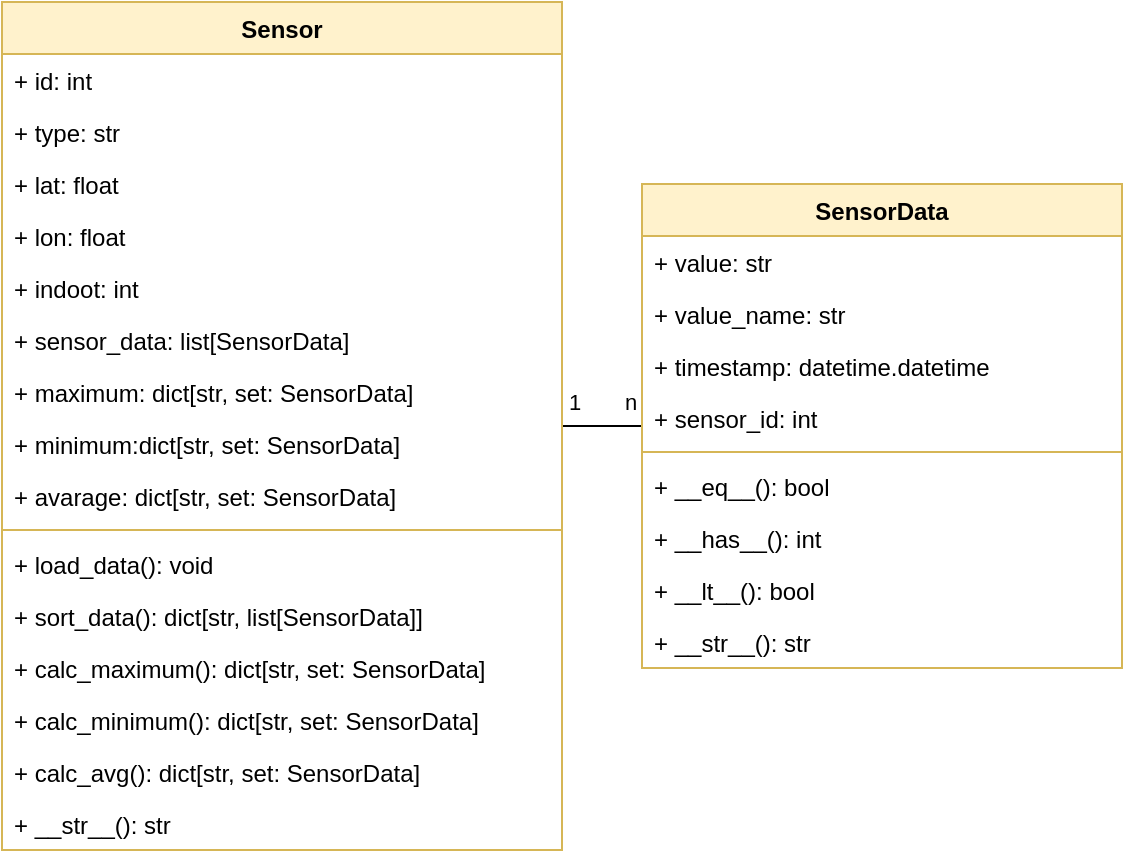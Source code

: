 <mxfile version="20.8.10" type="device" pages="2"><diagram name="Klassendiagramm" id="fnMVqeEOYJR4kWAXItFT"><mxGraphModel dx="526" dy="2151" grid="1" gridSize="10" guides="1" tooltips="1" connect="1" arrows="1" fold="1" page="1" pageScale="1" pageWidth="827" pageHeight="1169" math="0" shadow="0"><root><mxCell id="3HQV4Jy5ktPSQakiJ1Hj-0"/><mxCell id="3HQV4Jy5ktPSQakiJ1Hj-1" parent="3HQV4Jy5ktPSQakiJ1Hj-0"/><mxCell id="et2WI013PXlEvmsH1U_e-0" style="edgeStyle=orthogonalEdgeStyle;rounded=0;orthogonalLoop=1;jettySize=auto;html=1;endArrow=none;endFill=0;" edge="1" parent="3HQV4Jy5ktPSQakiJ1Hj-1" source="et2WI013PXlEvmsH1U_e-3" target="et2WI013PXlEvmsH1U_e-20"><mxGeometry relative="1" as="geometry"><Array as="points"><mxPoint x="310" y="-908"/><mxPoint x="310" y="-908"/></Array></mxGeometry></mxCell><mxCell id="et2WI013PXlEvmsH1U_e-1" value="1" style="edgeLabel;html=1;align=center;verticalAlign=middle;resizable=0;points=[];" vertex="1" connectable="0" parent="et2WI013PXlEvmsH1U_e-0"><mxGeometry x="-0.717" relative="1" as="geometry"><mxPoint y="-12" as="offset"/></mxGeometry></mxCell><mxCell id="et2WI013PXlEvmsH1U_e-2" value="n" style="edgeLabel;html=1;align=center;verticalAlign=middle;resizable=0;points=[];" vertex="1" connectable="0" parent="et2WI013PXlEvmsH1U_e-0"><mxGeometry x="0.7" relative="1" as="geometry"><mxPoint y="-12" as="offset"/></mxGeometry></mxCell><mxCell id="et2WI013PXlEvmsH1U_e-3" value="Sensor" style="swimlane;fontStyle=1;align=center;verticalAlign=top;childLayout=stackLayout;horizontal=1;startSize=26;horizontalStack=0;resizeParent=1;resizeParentMax=0;resizeLast=0;collapsible=1;marginBottom=0;fillColor=#fff2cc;strokeColor=#d6b656;" vertex="1" parent="3HQV4Jy5ktPSQakiJ1Hj-1"><mxGeometry x="40" y="-1120" width="280" height="424" as="geometry"/></mxCell><mxCell id="et2WI013PXlEvmsH1U_e-4" value="+ id: int" style="text;strokeColor=none;fillColor=none;align=left;verticalAlign=top;spacingLeft=4;spacingRight=4;overflow=hidden;rotatable=0;points=[[0,0.5],[1,0.5]];portConstraint=eastwest;" vertex="1" parent="et2WI013PXlEvmsH1U_e-3"><mxGeometry y="26" width="280" height="26" as="geometry"/></mxCell><mxCell id="et2WI013PXlEvmsH1U_e-5" value="+ type: str" style="text;strokeColor=none;fillColor=none;align=left;verticalAlign=top;spacingLeft=4;spacingRight=4;overflow=hidden;rotatable=0;points=[[0,0.5],[1,0.5]];portConstraint=eastwest;" vertex="1" parent="et2WI013PXlEvmsH1U_e-3"><mxGeometry y="52" width="280" height="26" as="geometry"/></mxCell><mxCell id="et2WI013PXlEvmsH1U_e-6" value="+ lat: float" style="text;strokeColor=none;fillColor=none;align=left;verticalAlign=top;spacingLeft=4;spacingRight=4;overflow=hidden;rotatable=0;points=[[0,0.5],[1,0.5]];portConstraint=eastwest;" vertex="1" parent="et2WI013PXlEvmsH1U_e-3"><mxGeometry y="78" width="280" height="26" as="geometry"/></mxCell><mxCell id="et2WI013PXlEvmsH1U_e-7" value="+ lon: float" style="text;strokeColor=none;fillColor=none;align=left;verticalAlign=top;spacingLeft=4;spacingRight=4;overflow=hidden;rotatable=0;points=[[0,0.5],[1,0.5]];portConstraint=eastwest;" vertex="1" parent="et2WI013PXlEvmsH1U_e-3"><mxGeometry y="104" width="280" height="26" as="geometry"/></mxCell><mxCell id="et2WI013PXlEvmsH1U_e-8" value="+ indoot: int" style="text;strokeColor=none;fillColor=none;align=left;verticalAlign=top;spacingLeft=4;spacingRight=4;overflow=hidden;rotatable=0;points=[[0,0.5],[1,0.5]];portConstraint=eastwest;" vertex="1" parent="et2WI013PXlEvmsH1U_e-3"><mxGeometry y="130" width="280" height="26" as="geometry"/></mxCell><mxCell id="et2WI013PXlEvmsH1U_e-9" value="+ sensor_data: list[SensorData]" style="text;strokeColor=none;fillColor=none;align=left;verticalAlign=top;spacingLeft=4;spacingRight=4;overflow=hidden;rotatable=0;points=[[0,0.5],[1,0.5]];portConstraint=eastwest;" vertex="1" parent="et2WI013PXlEvmsH1U_e-3"><mxGeometry y="156" width="280" height="26" as="geometry"/></mxCell><mxCell id="et2WI013PXlEvmsH1U_e-10" value="+ maximum: dict[str, set: SensorData]" style="text;strokeColor=none;fillColor=none;align=left;verticalAlign=top;spacingLeft=4;spacingRight=4;overflow=hidden;rotatable=0;points=[[0,0.5],[1,0.5]];portConstraint=eastwest;" vertex="1" parent="et2WI013PXlEvmsH1U_e-3"><mxGeometry y="182" width="280" height="26" as="geometry"/></mxCell><mxCell id="et2WI013PXlEvmsH1U_e-11" value="+ minimum:dict[str, set: SensorData]" style="text;strokeColor=none;fillColor=none;align=left;verticalAlign=top;spacingLeft=4;spacingRight=4;overflow=hidden;rotatable=0;points=[[0,0.5],[1,0.5]];portConstraint=eastwest;" vertex="1" parent="et2WI013PXlEvmsH1U_e-3"><mxGeometry y="208" width="280" height="26" as="geometry"/></mxCell><mxCell id="et2WI013PXlEvmsH1U_e-12" value="+ avarage: dict[str, set: SensorData]" style="text;strokeColor=none;fillColor=none;align=left;verticalAlign=top;spacingLeft=4;spacingRight=4;overflow=hidden;rotatable=0;points=[[0,0.5],[1,0.5]];portConstraint=eastwest;" vertex="1" parent="et2WI013PXlEvmsH1U_e-3"><mxGeometry y="234" width="280" height="26" as="geometry"/></mxCell><mxCell id="et2WI013PXlEvmsH1U_e-13" value="" style="line;strokeWidth=1;fillColor=none;align=left;verticalAlign=middle;spacingTop=-1;spacingLeft=3;spacingRight=3;rotatable=0;labelPosition=right;points=[];portConstraint=eastwest;strokeColor=inherit;" vertex="1" parent="et2WI013PXlEvmsH1U_e-3"><mxGeometry y="260" width="280" height="8" as="geometry"/></mxCell><mxCell id="et2WI013PXlEvmsH1U_e-14" value="+ load_data(): void" style="text;strokeColor=none;fillColor=none;align=left;verticalAlign=top;spacingLeft=4;spacingRight=4;overflow=hidden;rotatable=0;points=[[0,0.5],[1,0.5]];portConstraint=eastwest;" vertex="1" parent="et2WI013PXlEvmsH1U_e-3"><mxGeometry y="268" width="280" height="26" as="geometry"/></mxCell><mxCell id="et2WI013PXlEvmsH1U_e-15" value="+ sort_data(): dict[str, list[SensorData]]" style="text;strokeColor=none;fillColor=none;align=left;verticalAlign=top;spacingLeft=4;spacingRight=4;overflow=hidden;rotatable=0;points=[[0,0.5],[1,0.5]];portConstraint=eastwest;" vertex="1" parent="et2WI013PXlEvmsH1U_e-3"><mxGeometry y="294" width="280" height="26" as="geometry"/></mxCell><mxCell id="et2WI013PXlEvmsH1U_e-16" value="+ calc_maximum(): dict[str, set: SensorData]" style="text;strokeColor=none;fillColor=none;align=left;verticalAlign=top;spacingLeft=4;spacingRight=4;overflow=hidden;rotatable=0;points=[[0,0.5],[1,0.5]];portConstraint=eastwest;" vertex="1" parent="et2WI013PXlEvmsH1U_e-3"><mxGeometry y="320" width="280" height="26" as="geometry"/></mxCell><mxCell id="et2WI013PXlEvmsH1U_e-17" value="+ calc_minimum(): dict[str, set: SensorData]" style="text;strokeColor=none;fillColor=none;align=left;verticalAlign=top;spacingLeft=4;spacingRight=4;overflow=hidden;rotatable=0;points=[[0,0.5],[1,0.5]];portConstraint=eastwest;" vertex="1" parent="et2WI013PXlEvmsH1U_e-3"><mxGeometry y="346" width="280" height="26" as="geometry"/></mxCell><mxCell id="et2WI013PXlEvmsH1U_e-18" value="+ calc_avg(): dict[str, set: SensorData]" style="text;strokeColor=none;fillColor=none;align=left;verticalAlign=top;spacingLeft=4;spacingRight=4;overflow=hidden;rotatable=0;points=[[0,0.5],[1,0.5]];portConstraint=eastwest;" vertex="1" parent="et2WI013PXlEvmsH1U_e-3"><mxGeometry y="372" width="280" height="26" as="geometry"/></mxCell><mxCell id="et2WI013PXlEvmsH1U_e-19" value="+ __str__(): str" style="text;strokeColor=none;fillColor=none;align=left;verticalAlign=top;spacingLeft=4;spacingRight=4;overflow=hidden;rotatable=0;points=[[0,0.5],[1,0.5]];portConstraint=eastwest;" vertex="1" parent="et2WI013PXlEvmsH1U_e-3"><mxGeometry y="398" width="280" height="26" as="geometry"/></mxCell><mxCell id="et2WI013PXlEvmsH1U_e-20" value="SensorData" style="swimlane;fontStyle=1;align=center;verticalAlign=top;childLayout=stackLayout;horizontal=1;startSize=26;horizontalStack=0;resizeParent=1;resizeParentMax=0;resizeLast=0;collapsible=1;marginBottom=0;fillColor=#fff2cc;strokeColor=#d6b656;" vertex="1" parent="3HQV4Jy5ktPSQakiJ1Hj-1"><mxGeometry x="360" y="-1029" width="240" height="242" as="geometry"/></mxCell><mxCell id="et2WI013PXlEvmsH1U_e-21" value="+ value: str" style="text;strokeColor=none;fillColor=none;align=left;verticalAlign=top;spacingLeft=4;spacingRight=4;overflow=hidden;rotatable=0;points=[[0,0.5],[1,0.5]];portConstraint=eastwest;" vertex="1" parent="et2WI013PXlEvmsH1U_e-20"><mxGeometry y="26" width="240" height="26" as="geometry"/></mxCell><mxCell id="et2WI013PXlEvmsH1U_e-22" value="+ value_name: str" style="text;strokeColor=none;fillColor=none;align=left;verticalAlign=top;spacingLeft=4;spacingRight=4;overflow=hidden;rotatable=0;points=[[0,0.5],[1,0.5]];portConstraint=eastwest;" vertex="1" parent="et2WI013PXlEvmsH1U_e-20"><mxGeometry y="52" width="240" height="26" as="geometry"/></mxCell><mxCell id="et2WI013PXlEvmsH1U_e-23" value="+ timestamp: datetime.datetime" style="text;strokeColor=none;fillColor=none;align=left;verticalAlign=top;spacingLeft=4;spacingRight=4;overflow=hidden;rotatable=0;points=[[0,0.5],[1,0.5]];portConstraint=eastwest;" vertex="1" parent="et2WI013PXlEvmsH1U_e-20"><mxGeometry y="78" width="240" height="26" as="geometry"/></mxCell><mxCell id="et2WI013PXlEvmsH1U_e-24" value="+ sensor_id: int" style="text;strokeColor=none;fillColor=none;align=left;verticalAlign=top;spacingLeft=4;spacingRight=4;overflow=hidden;rotatable=0;points=[[0,0.5],[1,0.5]];portConstraint=eastwest;" vertex="1" parent="et2WI013PXlEvmsH1U_e-20"><mxGeometry y="104" width="240" height="26" as="geometry"/></mxCell><mxCell id="et2WI013PXlEvmsH1U_e-25" value="" style="line;strokeWidth=1;fillColor=none;align=left;verticalAlign=middle;spacingTop=-1;spacingLeft=3;spacingRight=3;rotatable=0;labelPosition=right;points=[];portConstraint=eastwest;strokeColor=inherit;" vertex="1" parent="et2WI013PXlEvmsH1U_e-20"><mxGeometry y="130" width="240" height="8" as="geometry"/></mxCell><mxCell id="et2WI013PXlEvmsH1U_e-26" value="+ __eq__(): bool" style="text;strokeColor=none;fillColor=none;align=left;verticalAlign=top;spacingLeft=4;spacingRight=4;overflow=hidden;rotatable=0;points=[[0,0.5],[1,0.5]];portConstraint=eastwest;" vertex="1" parent="et2WI013PXlEvmsH1U_e-20"><mxGeometry y="138" width="240" height="26" as="geometry"/></mxCell><mxCell id="et2WI013PXlEvmsH1U_e-27" value="+ __has__(): int" style="text;strokeColor=none;fillColor=none;align=left;verticalAlign=top;spacingLeft=4;spacingRight=4;overflow=hidden;rotatable=0;points=[[0,0.5],[1,0.5]];portConstraint=eastwest;" vertex="1" parent="et2WI013PXlEvmsH1U_e-20"><mxGeometry y="164" width="240" height="26" as="geometry"/></mxCell><mxCell id="et2WI013PXlEvmsH1U_e-28" value="+ __lt__(): bool" style="text;strokeColor=none;fillColor=none;align=left;verticalAlign=top;spacingLeft=4;spacingRight=4;overflow=hidden;rotatable=0;points=[[0,0.5],[1,0.5]];portConstraint=eastwest;" vertex="1" parent="et2WI013PXlEvmsH1U_e-20"><mxGeometry y="190" width="240" height="26" as="geometry"/></mxCell><mxCell id="et2WI013PXlEvmsH1U_e-29" value="+ __str__(): str" style="text;strokeColor=none;fillColor=none;align=left;verticalAlign=top;spacingLeft=4;spacingRight=4;overflow=hidden;rotatable=0;points=[[0,0.5],[1,0.5]];portConstraint=eastwest;" vertex="1" parent="et2WI013PXlEvmsH1U_e-20"><mxGeometry y="216" width="240" height="26" as="geometry"/></mxCell></root></mxGraphModel></diagram><diagram id="gMfUwGkGB_I4zFzvzQx4" name="ER-Diagramm"><mxGraphModel dx="559" dy="1044" grid="1" gridSize="10" guides="1" tooltips="1" connect="1" arrows="1" fold="1" page="1" pageScale="1" pageWidth="827" pageHeight="1169" math="0" shadow="0"><root><mxCell id="0"/><mxCell id="1" parent="0"/><mxCell id="K38D2kZQDEPlY20jTdLN-14" value="sensor_type" style="shape=table;startSize=30;container=1;collapsible=1;childLayout=tableLayout;fixedRows=1;rowLines=0;fontStyle=1;align=center;resizeLast=1;" vertex="1" parent="1"><mxGeometry x="40" y="40" width="180" height="120" as="geometry"><mxRectangle x="40" y="40" width="110" height="30" as="alternateBounds"/></mxGeometry></mxCell><mxCell id="K38D2kZQDEPlY20jTdLN-15" value="" style="shape=tableRow;horizontal=0;startSize=0;swimlaneHead=0;swimlaneBody=0;fillColor=none;collapsible=0;dropTarget=0;points=[[0,0.5],[1,0.5]];portConstraint=eastwest;top=0;left=0;right=0;bottom=1;" vertex="1" parent="K38D2kZQDEPlY20jTdLN-14"><mxGeometry y="30" width="180" height="30" as="geometry"/></mxCell><mxCell id="K38D2kZQDEPlY20jTdLN-16" value="P/FK" style="shape=partialRectangle;connectable=0;fillColor=none;top=0;left=0;bottom=0;right=0;fontStyle=1;overflow=hidden;" vertex="1" parent="K38D2kZQDEPlY20jTdLN-15"><mxGeometry width="30" height="30" as="geometry"><mxRectangle width="30" height="30" as="alternateBounds"/></mxGeometry></mxCell><mxCell id="K38D2kZQDEPlY20jTdLN-17" value="sensor_id: INTEGER" style="shape=partialRectangle;connectable=0;fillColor=none;top=0;left=0;bottom=0;right=0;align=left;spacingLeft=6;fontStyle=5;overflow=hidden;" vertex="1" parent="K38D2kZQDEPlY20jTdLN-15"><mxGeometry x="30" width="150" height="30" as="geometry"><mxRectangle width="150" height="30" as="alternateBounds"/></mxGeometry></mxCell><mxCell id="K38D2kZQDEPlY20jTdLN-18" value="" style="shape=tableRow;horizontal=0;startSize=0;swimlaneHead=0;swimlaneBody=0;fillColor=none;collapsible=0;dropTarget=0;points=[[0,0.5],[1,0.5]];portConstraint=eastwest;top=0;left=0;right=0;bottom=0;" vertex="1" parent="K38D2kZQDEPlY20jTdLN-14"><mxGeometry y="60" width="180" height="30" as="geometry"/></mxCell><mxCell id="K38D2kZQDEPlY20jTdLN-19" value="" style="shape=partialRectangle;connectable=0;fillColor=none;top=0;left=0;bottom=0;right=0;editable=1;overflow=hidden;" vertex="1" parent="K38D2kZQDEPlY20jTdLN-18"><mxGeometry width="30" height="30" as="geometry"><mxRectangle width="30" height="30" as="alternateBounds"/></mxGeometry></mxCell><mxCell id="K38D2kZQDEPlY20jTdLN-20" value="sensor_type: TEXT" style="shape=partialRectangle;connectable=0;fillColor=none;top=0;left=0;bottom=0;right=0;align=left;spacingLeft=6;overflow=hidden;" vertex="1" parent="K38D2kZQDEPlY20jTdLN-18"><mxGeometry x="30" width="150" height="30" as="geometry"><mxRectangle width="150" height="30" as="alternateBounds"/></mxGeometry></mxCell><mxCell id="K38D2kZQDEPlY20jTdLN-21" value="" style="shape=tableRow;horizontal=0;startSize=0;swimlaneHead=0;swimlaneBody=0;fillColor=none;collapsible=0;dropTarget=0;points=[[0,0.5],[1,0.5]];portConstraint=eastwest;top=0;left=0;right=0;bottom=0;" vertex="1" parent="K38D2kZQDEPlY20jTdLN-14"><mxGeometry y="90" width="180" height="30" as="geometry"/></mxCell><mxCell id="K38D2kZQDEPlY20jTdLN-22" value="" style="shape=partialRectangle;connectable=0;fillColor=none;top=0;left=0;bottom=0;right=0;editable=1;overflow=hidden;" vertex="1" parent="K38D2kZQDEPlY20jTdLN-21"><mxGeometry width="30" height="30" as="geometry"><mxRectangle width="30" height="30" as="alternateBounds"/></mxGeometry></mxCell><mxCell id="K38D2kZQDEPlY20jTdLN-23" value="indoor: INT" style="shape=partialRectangle;connectable=0;fillColor=none;top=0;left=0;bottom=0;right=0;align=left;spacingLeft=6;overflow=hidden;" vertex="1" parent="K38D2kZQDEPlY20jTdLN-21"><mxGeometry x="30" width="150" height="30" as="geometry"><mxRectangle width="150" height="30" as="alternateBounds"/></mxGeometry></mxCell><mxCell id="K38D2kZQDEPlY20jTdLN-27" value="gui_settings" style="shape=table;startSize=30;container=1;collapsible=1;childLayout=tableLayout;fixedRows=1;rowLines=0;fontStyle=1;align=center;resizeLast=1;" vertex="1" parent="1"><mxGeometry x="324" y="10" width="180" height="90" as="geometry"/></mxCell><mxCell id="K38D2kZQDEPlY20jTdLN-28" value="" style="shape=tableRow;horizontal=0;startSize=0;swimlaneHead=0;swimlaneBody=0;fillColor=none;collapsible=0;dropTarget=0;points=[[0,0.5],[1,0.5]];portConstraint=eastwest;top=0;left=0;right=0;bottom=1;" vertex="1" parent="K38D2kZQDEPlY20jTdLN-27"><mxGeometry y="30" width="180" height="30" as="geometry"/></mxCell><mxCell id="K38D2kZQDEPlY20jTdLN-29" value="PK" style="shape=partialRectangle;connectable=0;fillColor=none;top=0;left=0;bottom=0;right=0;fontStyle=1;overflow=hidden;" vertex="1" parent="K38D2kZQDEPlY20jTdLN-28"><mxGeometry width="30" height="30" as="geometry"><mxRectangle width="30" height="30" as="alternateBounds"/></mxGeometry></mxCell><mxCell id="K38D2kZQDEPlY20jTdLN-30" value="name: TEXT" style="shape=partialRectangle;connectable=0;fillColor=none;top=0;left=0;bottom=0;right=0;align=left;spacingLeft=6;fontStyle=5;overflow=hidden;" vertex="1" parent="K38D2kZQDEPlY20jTdLN-28"><mxGeometry x="30" width="150" height="30" as="geometry"><mxRectangle width="150" height="30" as="alternateBounds"/></mxGeometry></mxCell><mxCell id="K38D2kZQDEPlY20jTdLN-31" value="" style="shape=tableRow;horizontal=0;startSize=0;swimlaneHead=0;swimlaneBody=0;fillColor=none;collapsible=0;dropTarget=0;points=[[0,0.5],[1,0.5]];portConstraint=eastwest;top=0;left=0;right=0;bottom=0;" vertex="1" parent="K38D2kZQDEPlY20jTdLN-27"><mxGeometry y="60" width="180" height="30" as="geometry"/></mxCell><mxCell id="K38D2kZQDEPlY20jTdLN-32" value="" style="shape=partialRectangle;connectable=0;fillColor=none;top=0;left=0;bottom=0;right=0;editable=1;overflow=hidden;" vertex="1" parent="K38D2kZQDEPlY20jTdLN-31"><mxGeometry width="30" height="30" as="geometry"><mxRectangle width="30" height="30" as="alternateBounds"/></mxGeometry></mxCell><mxCell id="K38D2kZQDEPlY20jTdLN-33" value="value: TEXT" style="shape=partialRectangle;connectable=0;fillColor=none;top=0;left=0;bottom=0;right=0;align=left;spacingLeft=6;overflow=hidden;" vertex="1" parent="K38D2kZQDEPlY20jTdLN-31"><mxGeometry x="30" width="150" height="30" as="geometry"><mxRectangle width="150" height="30" as="alternateBounds"/></mxGeometry></mxCell><mxCell id="K38D2kZQDEPlY20jTdLN-104" style="edgeStyle=orthogonalEdgeStyle;rounded=0;orthogonalLoop=1;jettySize=auto;html=1;endArrow=none;endFill=0;startArrow=ERoneToMany;startFill=0;" edge="1" parent="1" source="K38D2kZQDEPlY20jTdLN-40" target="K38D2kZQDEPlY20jTdLN-14"><mxGeometry relative="1" as="geometry"/></mxCell><mxCell id="K38D2kZQDEPlY20jTdLN-105" value="1" style="edgeLabel;html=1;align=center;verticalAlign=middle;resizable=0;points=[];" vertex="1" connectable="0" parent="K38D2kZQDEPlY20jTdLN-104"><mxGeometry x="0.645" y="-2" relative="1" as="geometry"><mxPoint x="4" y="2" as="offset"/></mxGeometry></mxCell><mxCell id="K38D2kZQDEPlY20jTdLN-106" value="n" style="edgeLabel;html=1;align=center;verticalAlign=middle;resizable=0;points=[];" vertex="1" connectable="0" parent="K38D2kZQDEPlY20jTdLN-104"><mxGeometry x="-0.67" y="1" relative="1" as="geometry"><mxPoint x="7" as="offset"/></mxGeometry></mxCell><mxCell id="K38D2kZQDEPlY20jTdLN-40" value="sensor" style="shape=table;startSize=30;container=1;collapsible=1;childLayout=tableLayout;fixedRows=1;rowLines=0;fontStyle=1;align=center;resizeLast=1;" vertex="1" parent="1"><mxGeometry x="40" y="220" width="180" height="120" as="geometry"/></mxCell><mxCell id="K38D2kZQDEPlY20jTdLN-41" value="" style="shape=tableRow;horizontal=0;startSize=0;swimlaneHead=0;swimlaneBody=0;fillColor=none;collapsible=0;dropTarget=0;points=[[0,0.5],[1,0.5]];portConstraint=eastwest;top=0;left=0;right=0;bottom=1;" vertex="1" parent="K38D2kZQDEPlY20jTdLN-40"><mxGeometry y="30" width="180" height="30" as="geometry"/></mxCell><mxCell id="K38D2kZQDEPlY20jTdLN-42" value="PK" style="shape=partialRectangle;connectable=0;fillColor=none;top=0;left=0;bottom=0;right=0;fontStyle=1;overflow=hidden;" vertex="1" parent="K38D2kZQDEPlY20jTdLN-41"><mxGeometry width="30" height="30" as="geometry"><mxRectangle width="30" height="30" as="alternateBounds"/></mxGeometry></mxCell><mxCell id="K38D2kZQDEPlY20jTdLN-43" value="id: INT" style="shape=partialRectangle;connectable=0;fillColor=none;top=0;left=0;bottom=0;right=0;align=left;spacingLeft=6;fontStyle=5;overflow=hidden;" vertex="1" parent="K38D2kZQDEPlY20jTdLN-41"><mxGeometry x="30" width="150" height="30" as="geometry"><mxRectangle width="150" height="30" as="alternateBounds"/></mxGeometry></mxCell><mxCell id="K38D2kZQDEPlY20jTdLN-44" value="" style="shape=tableRow;horizontal=0;startSize=0;swimlaneHead=0;swimlaneBody=0;fillColor=none;collapsible=0;dropTarget=0;points=[[0,0.5],[1,0.5]];portConstraint=eastwest;top=0;left=0;right=0;bottom=0;" vertex="1" parent="K38D2kZQDEPlY20jTdLN-40"><mxGeometry y="60" width="180" height="30" as="geometry"/></mxCell><mxCell id="K38D2kZQDEPlY20jTdLN-45" value="" style="shape=partialRectangle;connectable=0;fillColor=none;top=0;left=0;bottom=0;right=0;editable=1;overflow=hidden;" vertex="1" parent="K38D2kZQDEPlY20jTdLN-44"><mxGeometry width="30" height="30" as="geometry"><mxRectangle width="30" height="30" as="alternateBounds"/></mxGeometry></mxCell><mxCell id="K38D2kZQDEPlY20jTdLN-46" value="lat: INT" style="shape=partialRectangle;connectable=0;fillColor=none;top=0;left=0;bottom=0;right=0;align=left;spacingLeft=6;overflow=hidden;" vertex="1" parent="K38D2kZQDEPlY20jTdLN-44"><mxGeometry x="30" width="150" height="30" as="geometry"><mxRectangle width="150" height="30" as="alternateBounds"/></mxGeometry></mxCell><mxCell id="K38D2kZQDEPlY20jTdLN-47" value="" style="shape=tableRow;horizontal=0;startSize=0;swimlaneHead=0;swimlaneBody=0;fillColor=none;collapsible=0;dropTarget=0;points=[[0,0.5],[1,0.5]];portConstraint=eastwest;top=0;left=0;right=0;bottom=0;" vertex="1" parent="K38D2kZQDEPlY20jTdLN-40"><mxGeometry y="90" width="180" height="30" as="geometry"/></mxCell><mxCell id="K38D2kZQDEPlY20jTdLN-48" value="" style="shape=partialRectangle;connectable=0;fillColor=none;top=0;left=0;bottom=0;right=0;editable=1;overflow=hidden;" vertex="1" parent="K38D2kZQDEPlY20jTdLN-47"><mxGeometry width="30" height="30" as="geometry"><mxRectangle width="30" height="30" as="alternateBounds"/></mxGeometry></mxCell><mxCell id="K38D2kZQDEPlY20jTdLN-49" value="lon: INT" style="shape=partialRectangle;connectable=0;fillColor=none;top=0;left=0;bottom=0;right=0;align=left;spacingLeft=6;overflow=hidden;" vertex="1" parent="K38D2kZQDEPlY20jTdLN-47"><mxGeometry x="30" width="150" height="30" as="geometry"><mxRectangle width="150" height="30" as="alternateBounds"/></mxGeometry></mxCell><mxCell id="K38D2kZQDEPlY20jTdLN-53" value="sensor_search_type" style="shape=table;startSize=30;container=1;collapsible=1;childLayout=tableLayout;fixedRows=1;rowLines=0;fontStyle=1;align=center;resizeLast=1;" vertex="1" parent="1"><mxGeometry x="324" y="120" width="180" height="60" as="geometry"/></mxCell><mxCell id="K38D2kZQDEPlY20jTdLN-54" value="" style="shape=tableRow;horizontal=0;startSize=0;swimlaneHead=0;swimlaneBody=0;fillColor=none;collapsible=0;dropTarget=0;points=[[0,0.5],[1,0.5]];portConstraint=eastwest;top=0;left=0;right=0;bottom=1;" vertex="1" parent="K38D2kZQDEPlY20jTdLN-53"><mxGeometry y="30" width="180" height="30" as="geometry"/></mxCell><mxCell id="K38D2kZQDEPlY20jTdLN-55" value="PK" style="shape=partialRectangle;connectable=0;fillColor=none;top=0;left=0;bottom=0;right=0;fontStyle=1;overflow=hidden;" vertex="1" parent="K38D2kZQDEPlY20jTdLN-54"><mxGeometry width="30" height="30" as="geometry"><mxRectangle width="30" height="30" as="alternateBounds"/></mxGeometry></mxCell><mxCell id="K38D2kZQDEPlY20jTdLN-56" value="type" style="shape=partialRectangle;connectable=0;fillColor=none;top=0;left=0;bottom=0;right=0;align=left;spacingLeft=6;fontStyle=5;overflow=hidden;" vertex="1" parent="K38D2kZQDEPlY20jTdLN-54"><mxGeometry x="30" width="150" height="30" as="geometry"><mxRectangle width="150" height="30" as="alternateBounds"/></mxGeometry></mxCell><mxCell id="K38D2kZQDEPlY20jTdLN-81" value="data" style="shape=table;startSize=30;container=1;collapsible=1;childLayout=tableLayout;fixedRows=1;rowLines=0;fontStyle=1;align=center;resizeLast=1;" vertex="1" parent="1"><mxGeometry x="324" y="220" width="180" height="150" as="geometry"/></mxCell><mxCell id="K38D2kZQDEPlY20jTdLN-82" value="" style="shape=tableRow;horizontal=0;startSize=0;swimlaneHead=0;swimlaneBody=0;fillColor=none;collapsible=0;dropTarget=0;points=[[0,0.5],[1,0.5]];portConstraint=eastwest;top=0;left=0;right=0;bottom=1;" vertex="1" parent="K38D2kZQDEPlY20jTdLN-81"><mxGeometry y="30" width="180" height="30" as="geometry"/></mxCell><mxCell id="K38D2kZQDEPlY20jTdLN-83" value="PK" style="shape=partialRectangle;connectable=0;fillColor=none;top=0;left=0;bottom=0;right=0;fontStyle=1;overflow=hidden;" vertex="1" parent="K38D2kZQDEPlY20jTdLN-82"><mxGeometry width="30" height="30" as="geometry"><mxRectangle width="30" height="30" as="alternateBounds"/></mxGeometry></mxCell><mxCell id="K38D2kZQDEPlY20jTdLN-84" value="time: DATE" style="shape=partialRectangle;connectable=0;fillColor=none;top=0;left=0;bottom=0;right=0;align=left;spacingLeft=6;fontStyle=5;overflow=hidden;" vertex="1" parent="K38D2kZQDEPlY20jTdLN-82"><mxGeometry x="30" width="150" height="30" as="geometry"><mxRectangle width="150" height="30" as="alternateBounds"/></mxGeometry></mxCell><mxCell id="K38D2kZQDEPlY20jTdLN-91" value="" style="shape=tableRow;horizontal=0;startSize=0;swimlaneHead=0;swimlaneBody=0;fillColor=none;collapsible=0;dropTarget=0;points=[[0,0.5],[1,0.5]];portConstraint=eastwest;top=0;left=0;right=0;bottom=1;" vertex="1" parent="K38D2kZQDEPlY20jTdLN-81"><mxGeometry y="60" width="180" height="30" as="geometry"/></mxCell><mxCell id="K38D2kZQDEPlY20jTdLN-92" value="PK" style="shape=partialRectangle;connectable=0;fillColor=none;top=0;left=0;bottom=0;right=0;fontStyle=1;overflow=hidden;" vertex="1" parent="K38D2kZQDEPlY20jTdLN-91"><mxGeometry width="30" height="30" as="geometry"><mxRectangle width="30" height="30" as="alternateBounds"/></mxGeometry></mxCell><mxCell id="K38D2kZQDEPlY20jTdLN-93" value="value_name: TEXT" style="shape=partialRectangle;connectable=0;fillColor=none;top=0;left=0;bottom=0;right=0;align=left;spacingLeft=6;fontStyle=5;overflow=hidden;" vertex="1" parent="K38D2kZQDEPlY20jTdLN-91"><mxGeometry x="30" width="150" height="30" as="geometry"><mxRectangle width="150" height="30" as="alternateBounds"/></mxGeometry></mxCell><mxCell id="K38D2kZQDEPlY20jTdLN-94" value="" style="shape=tableRow;horizontal=0;startSize=0;swimlaneHead=0;swimlaneBody=0;fillColor=none;collapsible=0;dropTarget=0;points=[[0,0.5],[1,0.5]];portConstraint=eastwest;top=0;left=0;right=0;bottom=1;" vertex="1" parent="K38D2kZQDEPlY20jTdLN-81"><mxGeometry y="90" width="180" height="30" as="geometry"/></mxCell><mxCell id="K38D2kZQDEPlY20jTdLN-95" value="P/FK" style="shape=partialRectangle;connectable=0;fillColor=none;top=0;left=0;bottom=0;right=0;fontStyle=1;overflow=hidden;" vertex="1" parent="K38D2kZQDEPlY20jTdLN-94"><mxGeometry width="30" height="30" as="geometry"><mxRectangle width="30" height="30" as="alternateBounds"/></mxGeometry></mxCell><mxCell id="K38D2kZQDEPlY20jTdLN-96" value="sensor_id: INT" style="shape=partialRectangle;connectable=0;fillColor=none;top=0;left=0;bottom=0;right=0;align=left;spacingLeft=6;fontStyle=5;overflow=hidden;" vertex="1" parent="K38D2kZQDEPlY20jTdLN-94"><mxGeometry x="30" width="150" height="30" as="geometry"><mxRectangle width="150" height="30" as="alternateBounds"/></mxGeometry></mxCell><mxCell id="K38D2kZQDEPlY20jTdLN-85" value="" style="shape=tableRow;horizontal=0;startSize=0;swimlaneHead=0;swimlaneBody=0;fillColor=none;collapsible=0;dropTarget=0;points=[[0,0.5],[1,0.5]];portConstraint=eastwest;top=0;left=0;right=0;bottom=0;" vertex="1" parent="K38D2kZQDEPlY20jTdLN-81"><mxGeometry y="120" width="180" height="30" as="geometry"/></mxCell><mxCell id="K38D2kZQDEPlY20jTdLN-86" value="" style="shape=partialRectangle;connectable=0;fillColor=none;top=0;left=0;bottom=0;right=0;editable=1;overflow=hidden;" vertex="1" parent="K38D2kZQDEPlY20jTdLN-85"><mxGeometry width="30" height="30" as="geometry"><mxRectangle width="30" height="30" as="alternateBounds"/></mxGeometry></mxCell><mxCell id="K38D2kZQDEPlY20jTdLN-87" value="value: TEXT" style="shape=partialRectangle;connectable=0;fillColor=none;top=0;left=0;bottom=0;right=0;align=left;spacingLeft=6;overflow=hidden;" vertex="1" parent="K38D2kZQDEPlY20jTdLN-85"><mxGeometry x="30" width="150" height="30" as="geometry"><mxRectangle width="150" height="30" as="alternateBounds"/></mxGeometry></mxCell><mxCell id="K38D2kZQDEPlY20jTdLN-97" value="" style="edgeStyle=entityRelationEdgeStyle;fontSize=12;html=1;endArrow=ERoneToMany;rounded=0;" edge="1" parent="1" source="K38D2kZQDEPlY20jTdLN-40" target="K38D2kZQDEPlY20jTdLN-81"><mxGeometry width="100" height="100" relative="1" as="geometry"><mxPoint x="200" y="180" as="sourcePoint"/><mxPoint x="300" y="80" as="targetPoint"/></mxGeometry></mxCell><mxCell id="K38D2kZQDEPlY20jTdLN-98" value="1" style="edgeLabel;html=1;align=center;verticalAlign=middle;resizable=0;points=[];" vertex="1" connectable="0" parent="K38D2kZQDEPlY20jTdLN-97"><mxGeometry x="-0.606" y="-2" relative="1" as="geometry"><mxPoint x="-11" y="-12" as="offset"/></mxGeometry></mxCell><mxCell id="K38D2kZQDEPlY20jTdLN-99" value="n" style="edgeLabel;html=1;align=center;verticalAlign=middle;resizable=0;points=[];" vertex="1" connectable="0" parent="K38D2kZQDEPlY20jTdLN-97"><mxGeometry x="0.342" y="-4" relative="1" as="geometry"><mxPoint x="12" y="-17" as="offset"/></mxGeometry></mxCell></root></mxGraphModel></diagram></mxfile>
